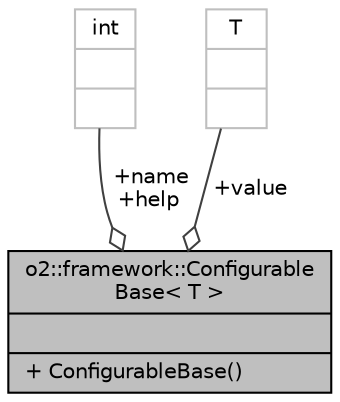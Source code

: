 digraph "o2::framework::ConfigurableBase&lt; T &gt;"
{
 // INTERACTIVE_SVG=YES
  bgcolor="transparent";
  edge [fontname="Helvetica",fontsize="10",labelfontname="Helvetica",labelfontsize="10"];
  node [fontname="Helvetica",fontsize="10",shape=record];
  Node33 [label="{o2::framework::Configurable\lBase\< T \>\n||+ ConfigurableBase()\l}",height=0.2,width=0.4,color="black", fillcolor="grey75", style="filled", fontcolor="black"];
  Node34 -> Node33 [color="grey25",fontsize="10",style="solid",label=" +name\n+help" ,arrowhead="odiamond",fontname="Helvetica"];
  Node34 [label="{int\n||}",height=0.2,width=0.4,color="grey75"];
  Node35 -> Node33 [color="grey25",fontsize="10",style="solid",label=" +value" ,arrowhead="odiamond",fontname="Helvetica"];
  Node35 [label="{T\n||}",height=0.2,width=0.4,color="grey75"];
}
